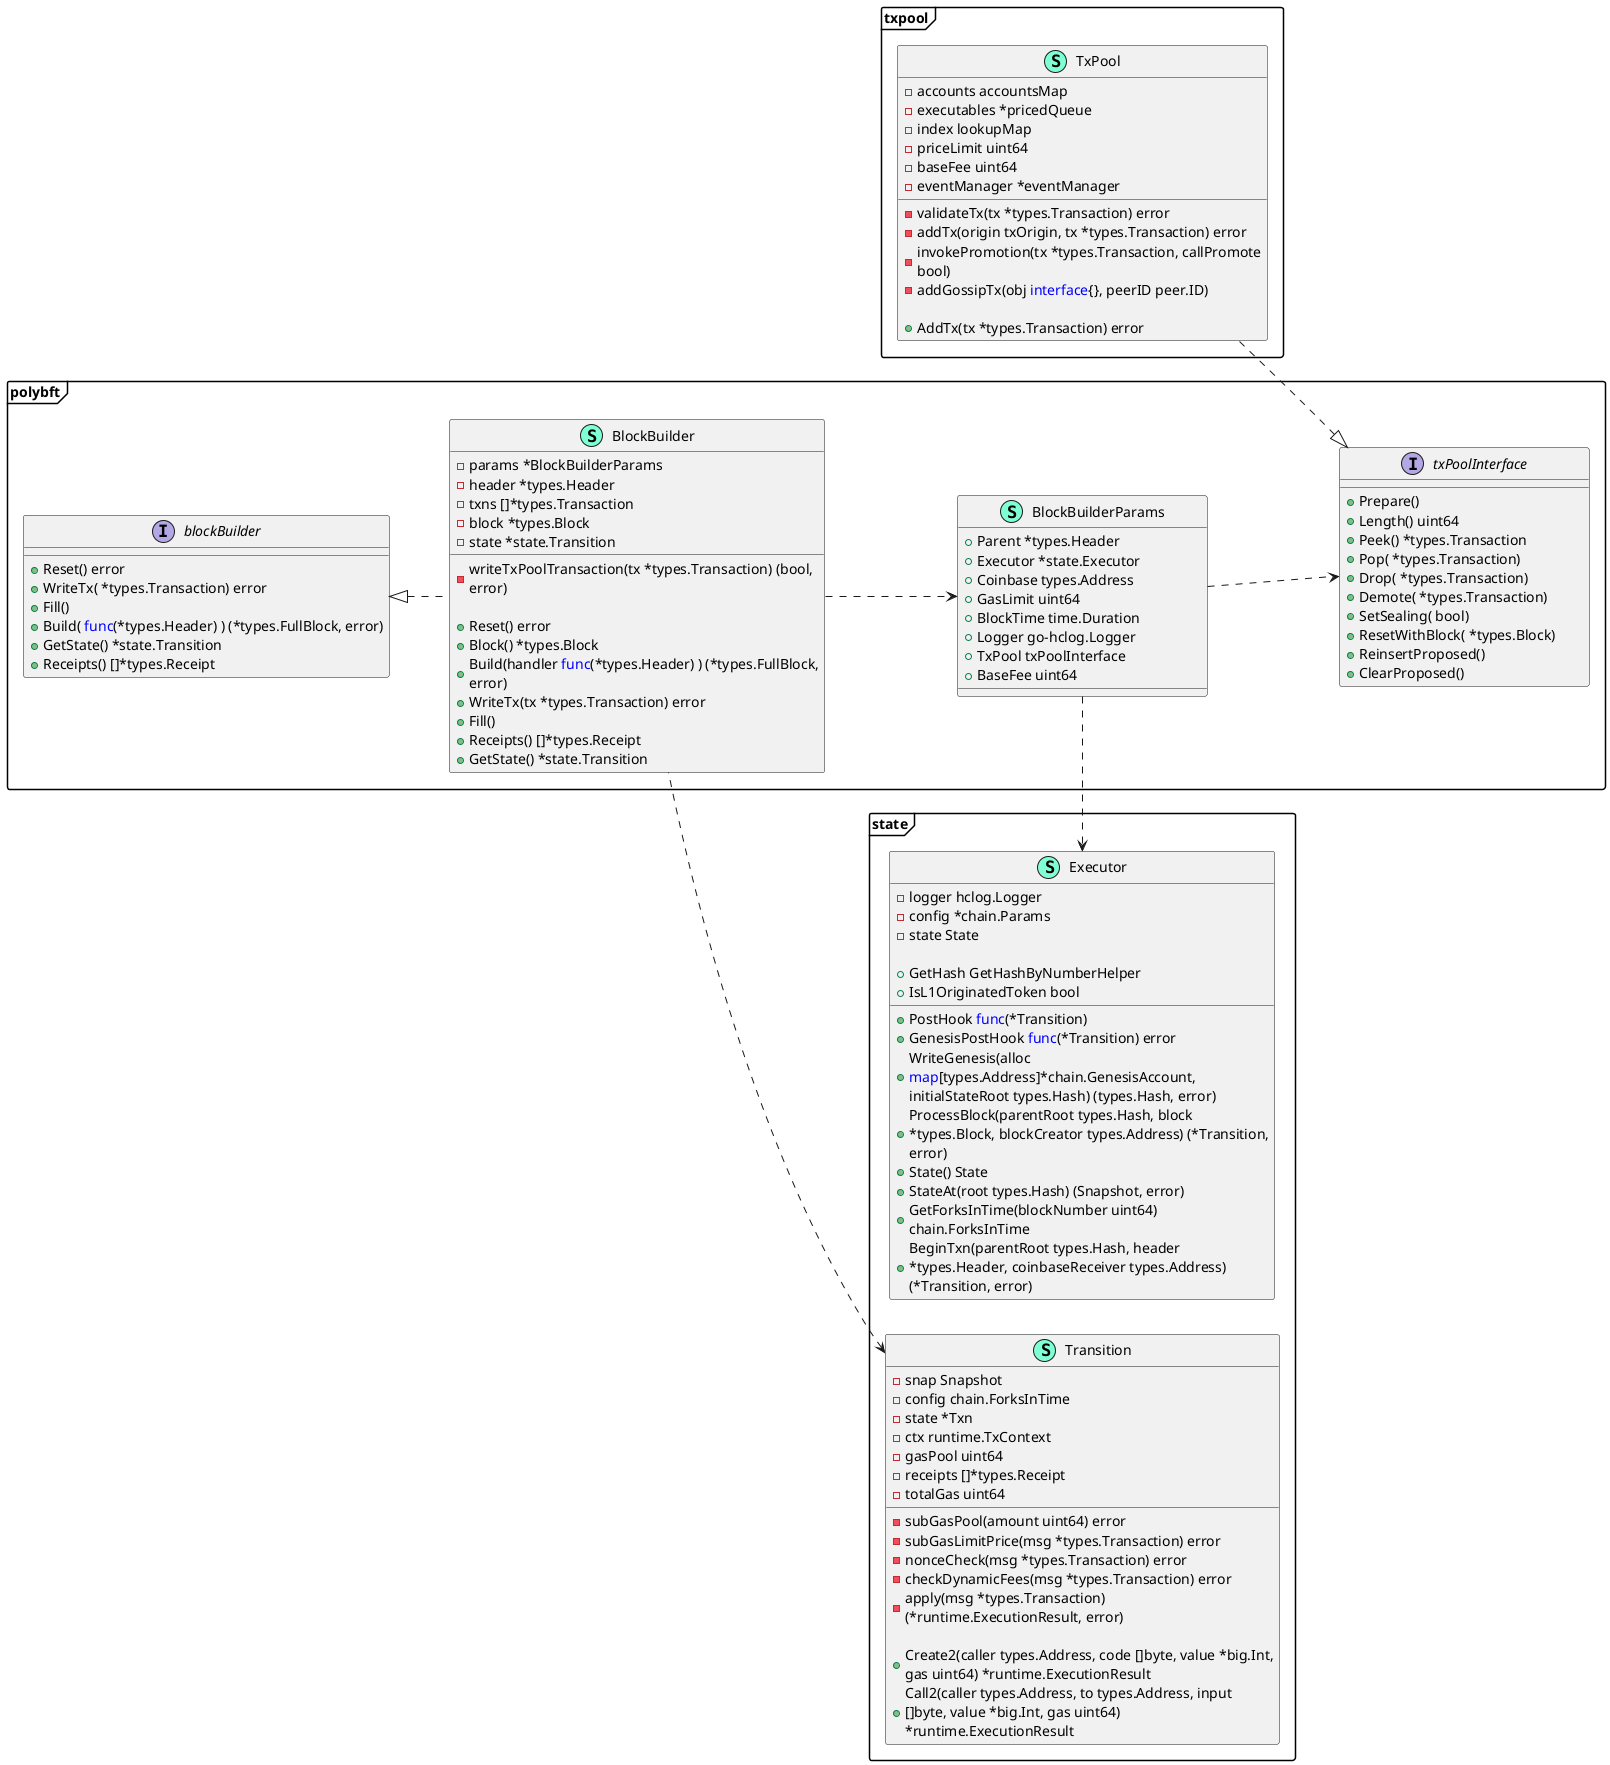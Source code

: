 @startuml
skinparam packageStyle frame
left to right direction
<style>
class {
  MinimumWidth 250
  MaximumWidth 370
 
}
</style>

namespace polybft {
    class BlockBuilder << (S,Aquamarine) >> {
        - params *BlockBuilderParams
        - header *types.Header
        - txns []*types.Transaction
        - block *types.Block
        - state *state.Transition

        - writeTxPoolTransaction(tx *types.Transaction) (bool, error)

        + Reset() error
        + Block() *types.Block
        + Build(handler <font color=blue>func</font>(*types.Header) ) (*types.FullBlock, error)
        + WriteTx(tx *types.Transaction) error
        + Fill() 
        + Receipts() []*types.Receipt
        + GetState() *state.Transition

    }
    class BlockBuilderParams << (S,Aquamarine) >> {
        + Parent *types.Header
        + Executor *state.Executor
        + Coinbase types.Address
        + GasLimit uint64
        + BlockTime time.Duration
        + Logger go-hclog.Logger
        + TxPool txPoolInterface
        + BaseFee uint64

    }
    
    interface blockBuilder  {
        + Reset() error
        + WriteTx( *types.Transaction) error
        + Fill() 
        + Build( <font color=blue>func</font>(*types.Header) ) (*types.FullBlock, error)
        + GetState() *state.Transition
        + Receipts() []*types.Receipt

    }
    
   
    
    interface txPoolInterface  {
        + Prepare() 
        + Length() uint64
        + Peek() *types.Transaction
        + Pop( *types.Transaction) 
        + Drop( *types.Transaction) 
        + Demote( *types.Transaction) 
        + SetSealing( bool) 
        + ResetWithBlock( *types.Block) 
        + ReinsertProposed() 
        + ClearProposed() 

    }
}

namespace txpool {

    class TxPool << (S,Aquamarine) >> {
        - accounts accountsMap
        - executables *pricedQueue
        - index lookupMap
        - priceLimit uint64
        - baseFee uint64
        - eventManager *eventManager
        
        - validateTx(tx *types.Transaction) error
        - addTx(origin txOrigin, tx *types.Transaction) error
        - invokePromotion(tx *types.Transaction, callPromote bool) 
        - addGossipTx(obj <font color=blue>interface</font>{}, peerID peer.ID) 
        
        + AddTx(tx *types.Transaction) error
    }
}
namespace state{
    
    class Transition << (S,Aquamarine) >> {
        - snap Snapshot
        - config chain.ForksInTime
        - state *Txn
        - ctx runtime.TxContext
        - gasPool uint64
        - receipts []*types.Receipt
        - totalGas uint64

        - subGasPool(amount uint64) error
        - subGasLimitPrice(msg *types.Transaction) error
        - nonceCheck(msg *types.Transaction) error
        - checkDynamicFees(msg *types.Transaction) error
        - apply(msg *types.Transaction) (*runtime.ExecutionResult, error)
        
        + Create2(caller types.Address, code []byte, value *big.Int, gas uint64) *runtime.ExecutionResult
        + Call2(caller types.Address, to types.Address, input []byte, value *big.Int, gas uint64) *runtime.ExecutionResult
       
    }
    class Executor << (S,Aquamarine) >> {
        - logger hclog.Logger
        - config *chain.Params
        - state State

        + GetHash GetHashByNumberHelper
        + PostHook <font color=blue>func</font>(*Transition) 
        + GenesisPostHook <font color=blue>func</font>(*Transition) error
        + IsL1OriginatedToken bool

        + WriteGenesis(alloc <font color=blue>map</font>[types.Address]*chain.GenesisAccount, initialStateRoot types.Hash) (types.Hash, error)
        + ProcessBlock(parentRoot types.Hash, block *types.Block, blockCreator types.Address) (*Transition, error)
        + State() State
        + StateAt(root types.Hash) (Snapshot, error)
        + GetForksInTime(blockNumber uint64) chain.ForksInTime
        + BeginTxn(parentRoot types.Hash, header *types.Header, coinbaseReceiver types.Address) (*Transition, error)

    }
}

"polybft.blockBuilder" <|.. "polybft.BlockBuilder"
"polybft.txPoolInterface" <|.u. "txpool.TxPool"
"polybft.BlockBuilderParams" ..> "polybft.txPoolInterface"
"polybft.BlockBuilder" ..> "polybft.BlockBuilderParams"
"polybft.BlockBuilder" .u.>  "state.Transition"
"polybft.BlockBuilderParams" .r.> "state.Executor"

   
@enduml

